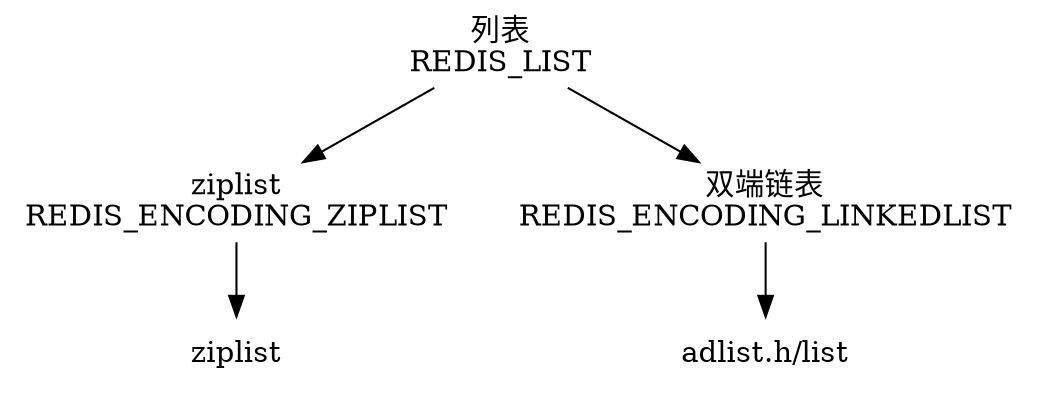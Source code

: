 digraph redis_list {

    node[shape=plaintext];

    // type

    REDIS_LIST [label="列表\nREDIS_LIST"];

    // encoding

    REDIS_ENCODING_ZIPLIST [label="ziplist\nREDIS_ENCODING_ZIPLIST"];
    REDIS_ENCODING_LINKEDLIST [label="双端链表\nREDIS_ENCODING_LINKEDLIST"];

    // edge

    REDIS_LIST -> REDIS_ENCODING_LINKEDLIST;
    REDIS_LIST -> REDIS_ENCODING_ZIPLIST;

    REDIS_ENCODING_LINKEDLIST -> list;
    REDIS_ENCODING_ZIPLIST -> ziplist;

    // datastruct 1
    
    list [label="adlist.h/list"];

    // datastruct 2

    ziplist [label="ziplist"];

}
    

